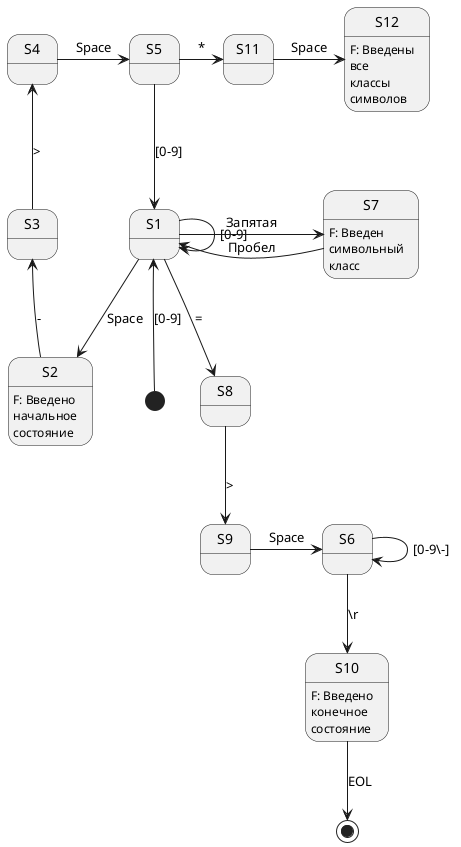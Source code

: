 @startuml "Построитель таблицы переходов"

[*] -up-> S1 : [0-9]
S1 --> S1 : [0-9]
S1 --> S2 : Space
S2 : F: Введено\nначальное\nсостояние
S2 -up-> S3 : -
S3 -up-> S4 : >
S4 -right-> S5 : Space
S5 --> S1 : [0-9]
S5 -right-> S11 : *
S11 -right-> S12 : Space 
S12 : F: Введены\nвсе\nклассы\nсимволов


S1 -right-> S7 : Запятая
S7 : F: Введен\nсимвольный\nкласс
S7 -left-> S1 : Пробел

S1 --> S8 : =
S8 --> S9 : >
S9 -right-> S6 : Space
S6 --> S6 : [0-9\-]
S6 --> S10 : \\r
S10 : F: Введено\nконечное\nсостояние
S10 --> [*] : EOL

@enduml 